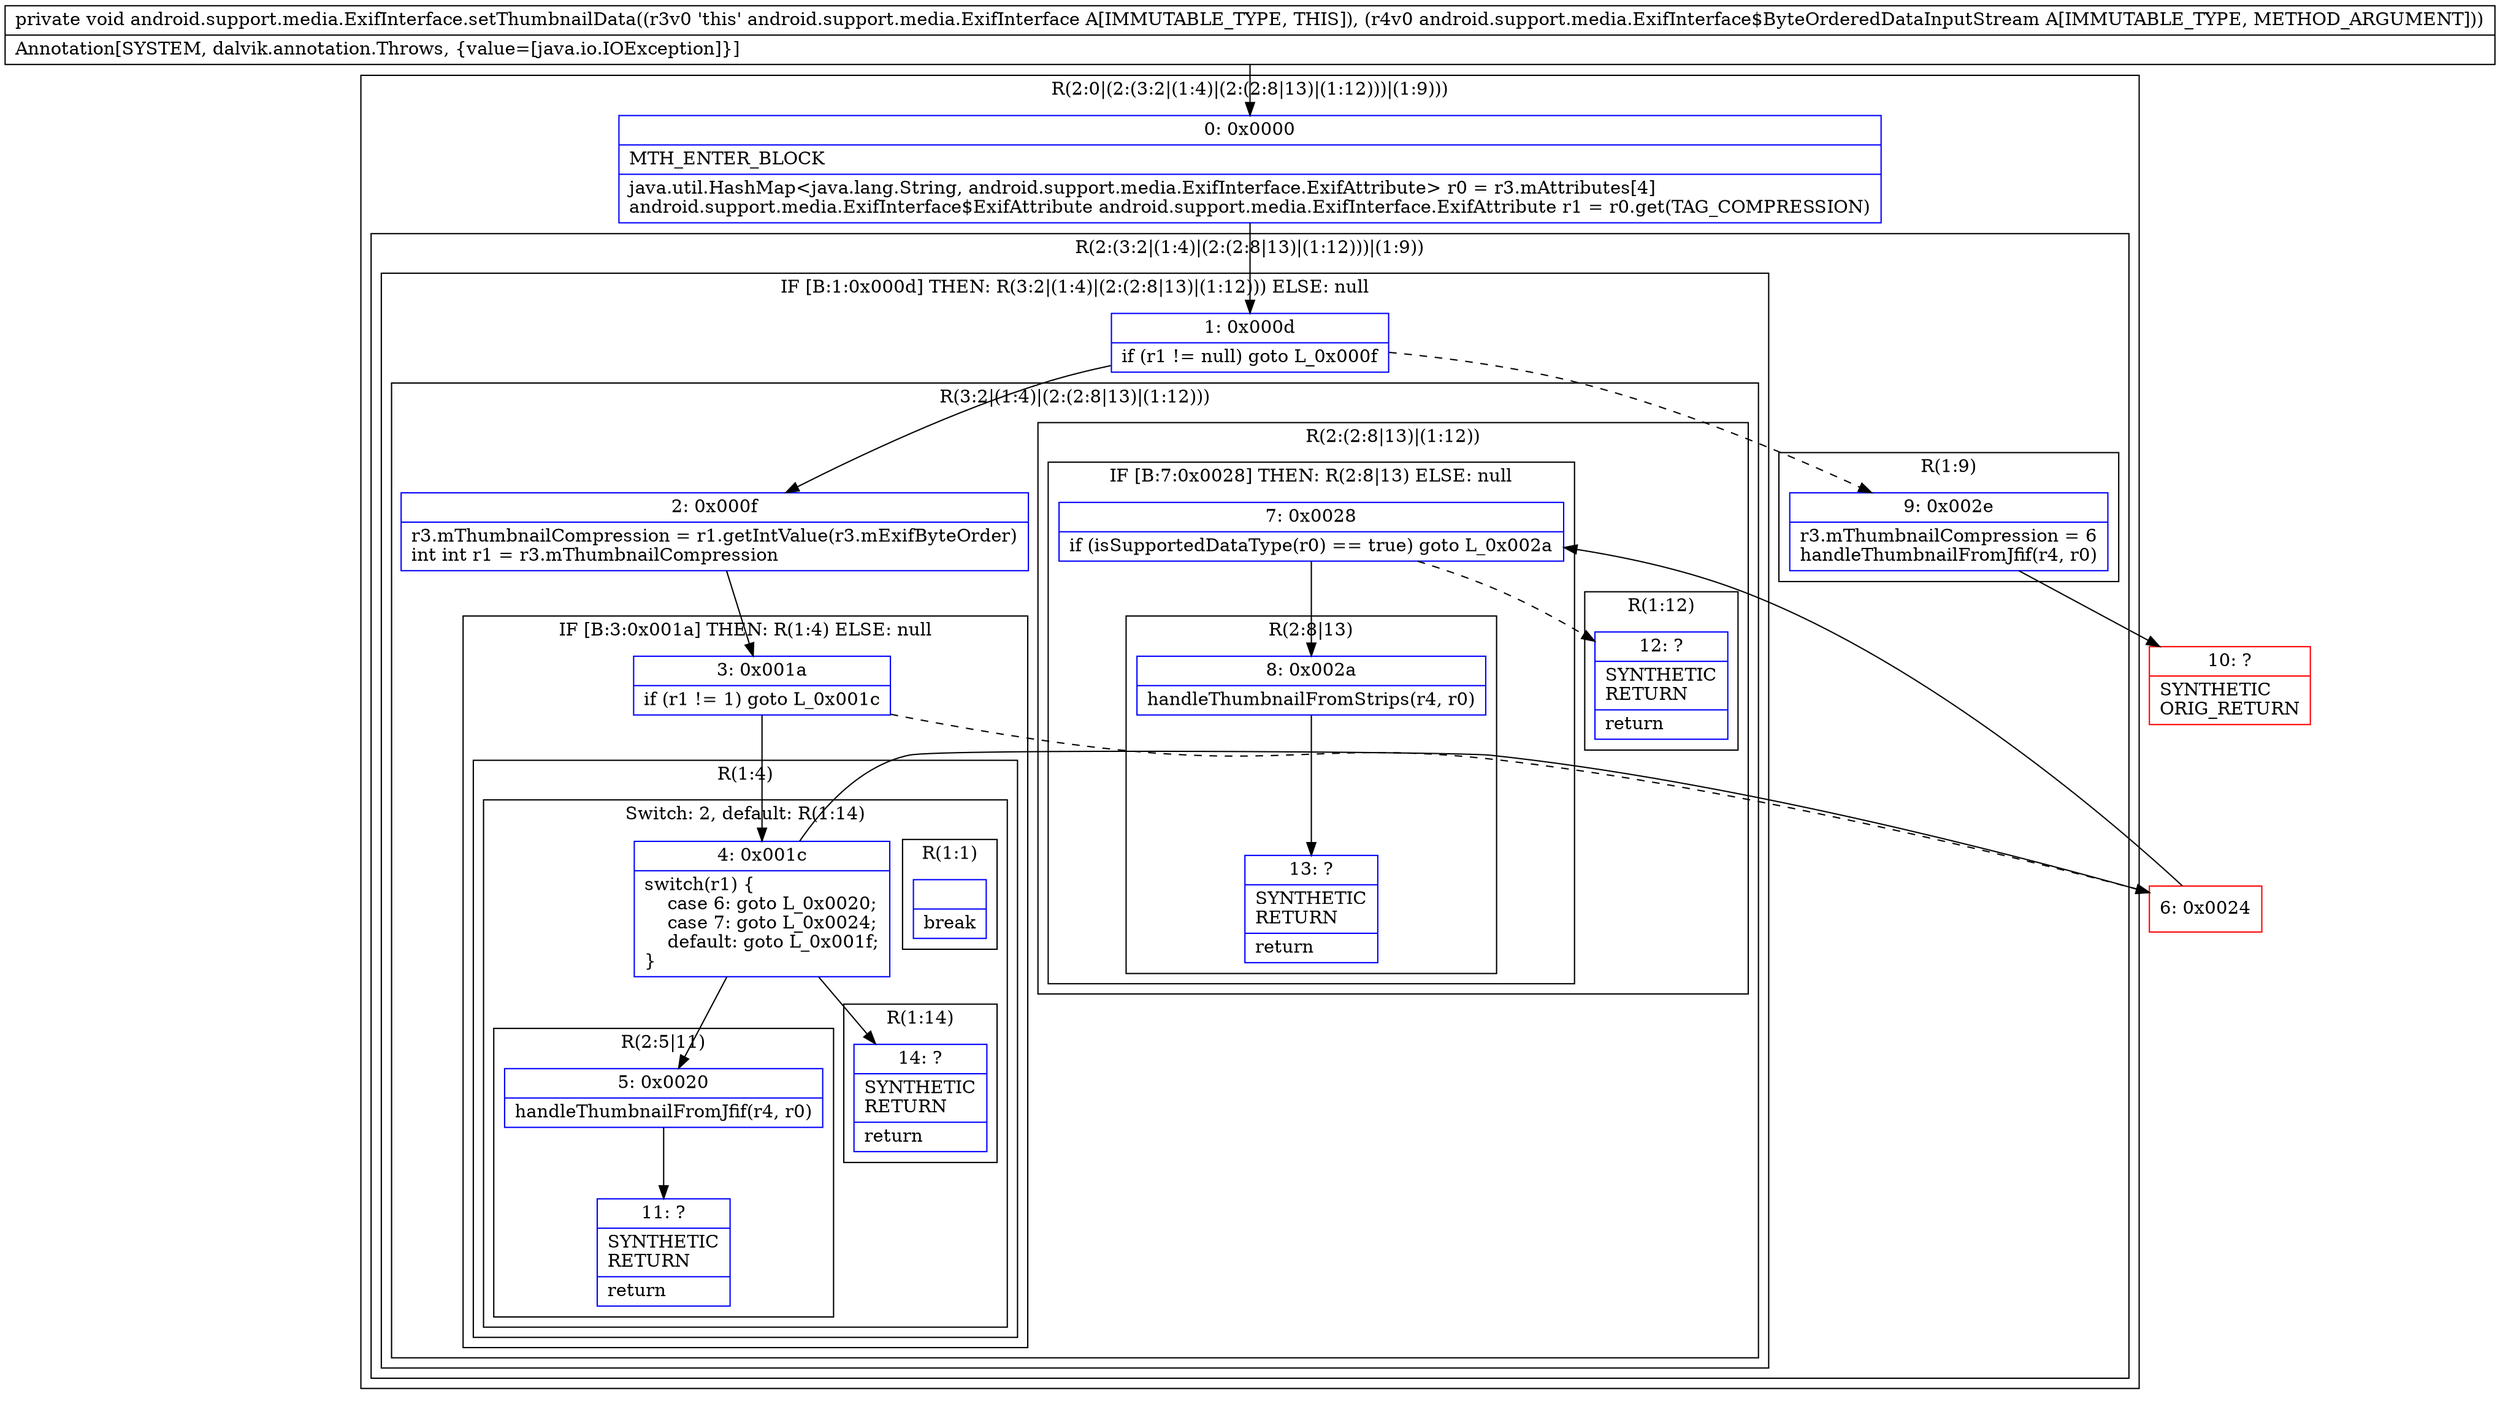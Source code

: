 digraph "CFG forandroid.support.media.ExifInterface.setThumbnailData(Landroid\/support\/media\/ExifInterface$ByteOrderedDataInputStream;)V" {
subgraph cluster_Region_2085019763 {
label = "R(2:0|(2:(3:2|(1:4)|(2:(2:8|13)|(1:12)))|(1:9)))";
node [shape=record,color=blue];
Node_0 [shape=record,label="{0\:\ 0x0000|MTH_ENTER_BLOCK\l|java.util.HashMap\<java.lang.String, android.support.media.ExifInterface.ExifAttribute\> r0 = r3.mAttributes[4]\landroid.support.media.ExifInterface$ExifAttribute android.support.media.ExifInterface.ExifAttribute r1 = r0.get(TAG_COMPRESSION)\l}"];
subgraph cluster_Region_142655586 {
label = "R(2:(3:2|(1:4)|(2:(2:8|13)|(1:12)))|(1:9))";
node [shape=record,color=blue];
subgraph cluster_IfRegion_1884900761 {
label = "IF [B:1:0x000d] THEN: R(3:2|(1:4)|(2:(2:8|13)|(1:12))) ELSE: null";
node [shape=record,color=blue];
Node_1 [shape=record,label="{1\:\ 0x000d|if (r1 != null) goto L_0x000f\l}"];
subgraph cluster_Region_625102733 {
label = "R(3:2|(1:4)|(2:(2:8|13)|(1:12)))";
node [shape=record,color=blue];
Node_2 [shape=record,label="{2\:\ 0x000f|r3.mThumbnailCompression = r1.getIntValue(r3.mExifByteOrder)\lint int r1 = r3.mThumbnailCompression\l}"];
subgraph cluster_IfRegion_970642729 {
label = "IF [B:3:0x001a] THEN: R(1:4) ELSE: null";
node [shape=record,color=blue];
Node_3 [shape=record,label="{3\:\ 0x001a|if (r1 != 1) goto L_0x001c\l}"];
subgraph cluster_Region_1274780865 {
label = "R(1:4)";
node [shape=record,color=blue];
subgraph cluster_SwitchRegion_528946585 {
label = "Switch: 2, default: R(1:14)";
node [shape=record,color=blue];
Node_4 [shape=record,label="{4\:\ 0x001c|switch(r1) \{\l    case 6: goto L_0x0020;\l    case 7: goto L_0x0024;\l    default: goto L_0x001f;\l\}\l}"];
subgraph cluster_Region_223739411 {
label = "R(2:5|11)";
node [shape=record,color=blue];
Node_5 [shape=record,label="{5\:\ 0x0020|handleThumbnailFromJfif(r4, r0)\l}"];
Node_11 [shape=record,label="{11\:\ ?|SYNTHETIC\lRETURN\l|return\l}"];
}
subgraph cluster_Region_1206342763 {
label = "R(1:1)";
node [shape=record,color=blue];
Node_InsnContainer_2092517421 [shape=record,label="{|break\l}"];
}
subgraph cluster_Region_1924404232 {
label = "R(1:14)";
node [shape=record,color=blue];
Node_14 [shape=record,label="{14\:\ ?|SYNTHETIC\lRETURN\l|return\l}"];
}
}
}
}
subgraph cluster_Region_1698595595 {
label = "R(2:(2:8|13)|(1:12))";
node [shape=record,color=blue];
subgraph cluster_IfRegion_345516765 {
label = "IF [B:7:0x0028] THEN: R(2:8|13) ELSE: null";
node [shape=record,color=blue];
Node_7 [shape=record,label="{7\:\ 0x0028|if (isSupportedDataType(r0) == true) goto L_0x002a\l}"];
subgraph cluster_Region_433109638 {
label = "R(2:8|13)";
node [shape=record,color=blue];
Node_8 [shape=record,label="{8\:\ 0x002a|handleThumbnailFromStrips(r4, r0)\l}"];
Node_13 [shape=record,label="{13\:\ ?|SYNTHETIC\lRETURN\l|return\l}"];
}
}
subgraph cluster_Region_411551691 {
label = "R(1:12)";
node [shape=record,color=blue];
Node_12 [shape=record,label="{12\:\ ?|SYNTHETIC\lRETURN\l|return\l}"];
}
}
}
}
subgraph cluster_Region_1390314679 {
label = "R(1:9)";
node [shape=record,color=blue];
Node_9 [shape=record,label="{9\:\ 0x002e|r3.mThumbnailCompression = 6\lhandleThumbnailFromJfif(r4, r0)\l}"];
}
}
}
Node_6 [shape=record,color=red,label="{6\:\ 0x0024}"];
Node_10 [shape=record,color=red,label="{10\:\ ?|SYNTHETIC\lORIG_RETURN\l}"];
MethodNode[shape=record,label="{private void android.support.media.ExifInterface.setThumbnailData((r3v0 'this' android.support.media.ExifInterface A[IMMUTABLE_TYPE, THIS]), (r4v0 android.support.media.ExifInterface$ByteOrderedDataInputStream A[IMMUTABLE_TYPE, METHOD_ARGUMENT]))  | Annotation[SYSTEM, dalvik.annotation.Throws, \{value=[java.io.IOException]\}]\l}"];
MethodNode -> Node_0;
Node_0 -> Node_1;
Node_1 -> Node_2;
Node_1 -> Node_9[style=dashed];
Node_2 -> Node_3;
Node_3 -> Node_4;
Node_3 -> Node_6[style=dashed];
Node_4 -> Node_5;
Node_4 -> Node_6;
Node_4 -> Node_14;
Node_5 -> Node_11;
Node_7 -> Node_8;
Node_7 -> Node_12[style=dashed];
Node_8 -> Node_13;
Node_9 -> Node_10;
Node_6 -> Node_7;
}

